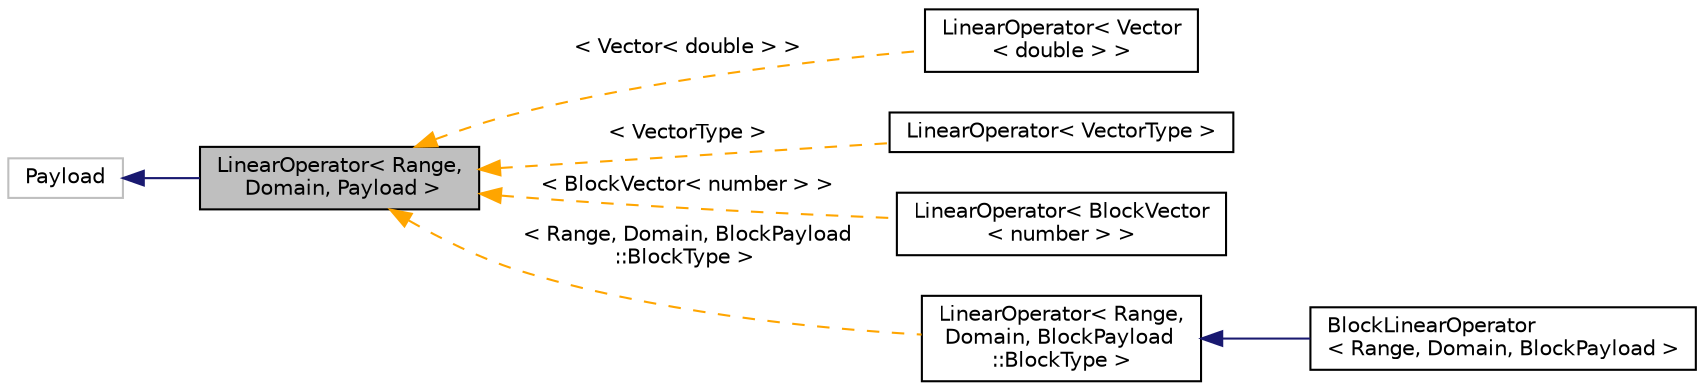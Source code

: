 digraph "LinearOperator&lt; Range, Domain, Payload &gt;"
{
 // LATEX_PDF_SIZE
  edge [fontname="Helvetica",fontsize="10",labelfontname="Helvetica",labelfontsize="10"];
  node [fontname="Helvetica",fontsize="10",shape=record];
  rankdir="LR";
  Node1 [label="LinearOperator\< Range,\l Domain, Payload \>",height=0.2,width=0.4,color="black", fillcolor="grey75", style="filled", fontcolor="black",tooltip=" "];
  Node2 -> Node1 [dir="back",color="midnightblue",fontsize="10",style="solid",fontname="Helvetica"];
  Node2 [label="Payload",height=0.2,width=0.4,color="grey75", fillcolor="white", style="filled",tooltip=" "];
  Node1 -> Node3 [dir="back",color="orange",fontsize="10",style="dashed",label=" \< Vector\< double \> \>" ,fontname="Helvetica"];
  Node3 [label="LinearOperator\< Vector\l\< double \> \>",height=0.2,width=0.4,color="black", fillcolor="white", style="filled",URL="$classLinearOperator.html",tooltip=" "];
  Node1 -> Node4 [dir="back",color="orange",fontsize="10",style="dashed",label=" \< VectorType \>" ,fontname="Helvetica"];
  Node4 [label="LinearOperator\< VectorType \>",height=0.2,width=0.4,color="black", fillcolor="white", style="filled",URL="$classLinearOperator.html",tooltip=" "];
  Node1 -> Node5 [dir="back",color="orange",fontsize="10",style="dashed",label=" \< BlockVector\< number \> \>" ,fontname="Helvetica"];
  Node5 [label="LinearOperator\< BlockVector\l\< number \> \>",height=0.2,width=0.4,color="black", fillcolor="white", style="filled",URL="$classLinearOperator.html",tooltip=" "];
  Node1 -> Node6 [dir="back",color="orange",fontsize="10",style="dashed",label=" \< Range, Domain, BlockPayload\l::BlockType \>" ,fontname="Helvetica"];
  Node6 [label="LinearOperator\< Range,\l Domain, BlockPayload\l::BlockType \>",height=0.2,width=0.4,color="black", fillcolor="white", style="filled",URL="$classLinearOperator.html",tooltip=" "];
  Node6 -> Node7 [dir="back",color="midnightblue",fontsize="10",style="solid",fontname="Helvetica"];
  Node7 [label="BlockLinearOperator\l\< Range, Domain, BlockPayload \>",height=0.2,width=0.4,color="black", fillcolor="white", style="filled",URL="$classBlockLinearOperator.html",tooltip=" "];
}
